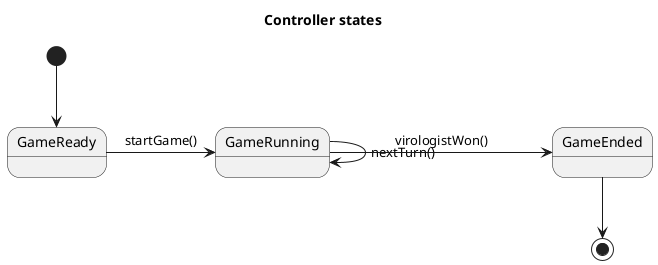 @startuml Controller states

title Controller states

[*] --> GameReady
GameReady -> GameRunning: startGame()
GameRunning -> GameRunning : nextTurn()
GameRunning -> GameEnded : virologistWon()
GameEnded --> [*]
@enduml